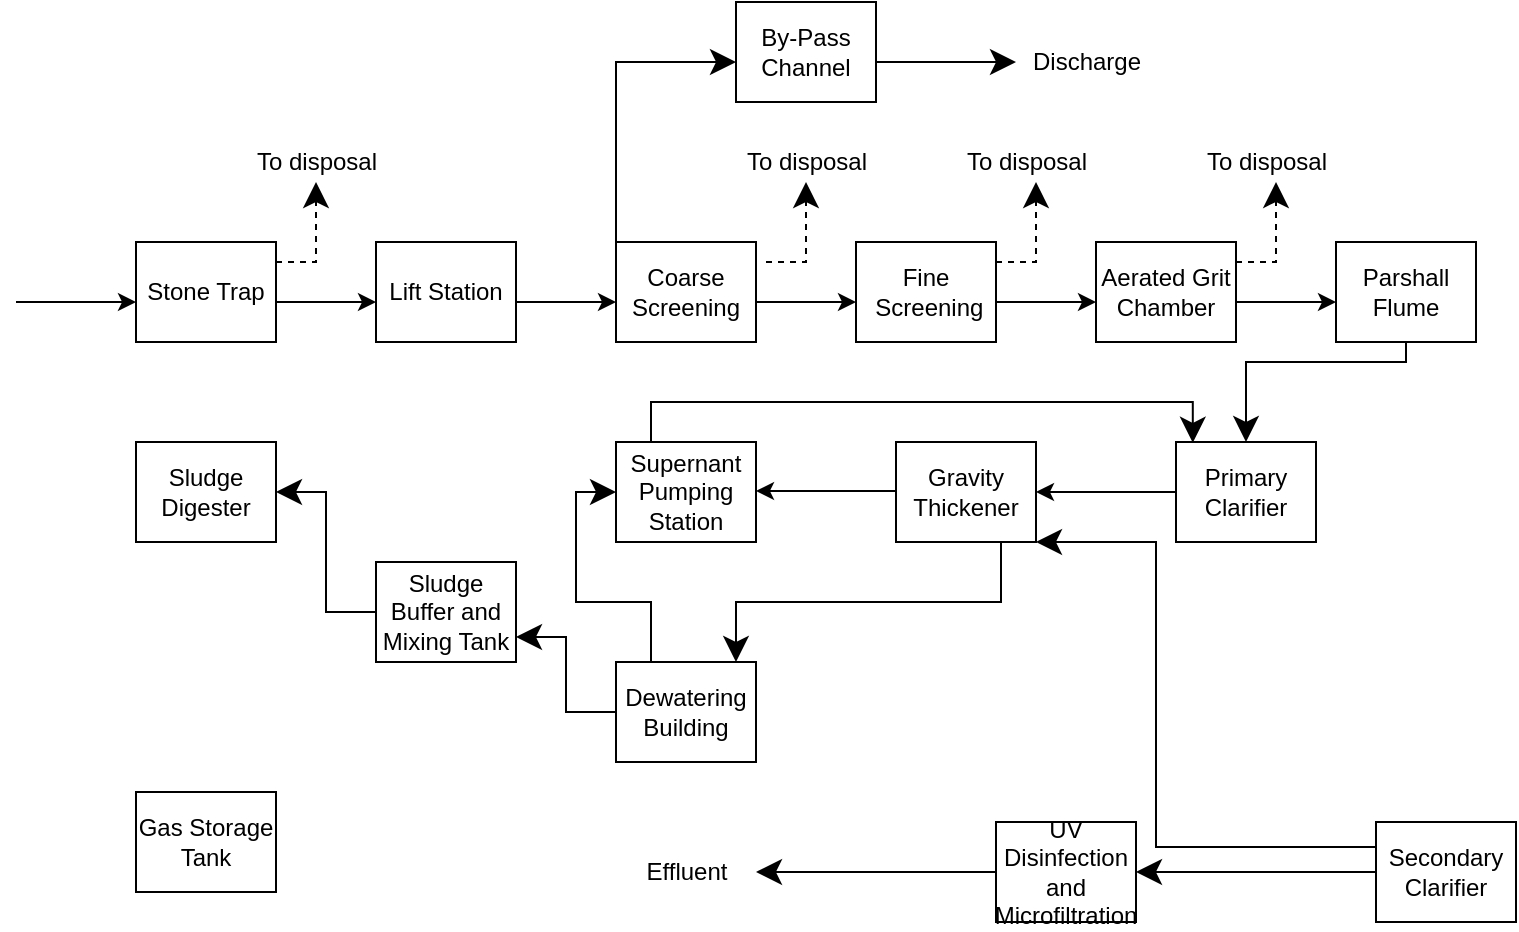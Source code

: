 <mxfile version="16.6.4" type="github">
  <diagram id="dFWF5zn0QugjdTZb5leU" name="Page-1">
    <mxGraphModel dx="997" dy="548" grid="1" gridSize="10" guides="1" tooltips="1" connect="1" arrows="1" fold="1" page="1" pageScale="1" pageWidth="850" pageHeight="1100" math="0" shadow="0">
      <root>
        <mxCell id="0" />
        <mxCell id="1" parent="0" />
        <mxCell id="zYvr2jX2mmX5dFNxnvae-1" value="" style="endArrow=classic;html=1;rounded=0;sketch=0;" edge="1" parent="1">
          <mxGeometry width="50" height="50" relative="1" as="geometry">
            <mxPoint x="40" y="180" as="sourcePoint" />
            <mxPoint x="100" y="180" as="targetPoint" />
            <Array as="points" />
          </mxGeometry>
        </mxCell>
        <mxCell id="zYvr2jX2mmX5dFNxnvae-2" value="Stone Trap&lt;br&gt;" style="rounded=0;whiteSpace=wrap;html=1;sketch=0;" vertex="1" parent="1">
          <mxGeometry x="100" y="150" width="70" height="50" as="geometry" />
        </mxCell>
        <mxCell id="zYvr2jX2mmX5dFNxnvae-3" value="" style="endArrow=classic;html=1;rounded=0;" edge="1" parent="1">
          <mxGeometry width="50" height="50" relative="1" as="geometry">
            <mxPoint x="190" y="180" as="sourcePoint" />
            <mxPoint x="220" y="180" as="targetPoint" />
            <Array as="points">
              <mxPoint x="170" y="180" />
            </Array>
          </mxGeometry>
        </mxCell>
        <mxCell id="zYvr2jX2mmX5dFNxnvae-4" value="Lift Station&lt;br&gt;" style="rounded=0;whiteSpace=wrap;html=1;" vertex="1" parent="1">
          <mxGeometry x="220" y="150" width="70" height="50" as="geometry" />
        </mxCell>
        <mxCell id="zYvr2jX2mmX5dFNxnvae-7" value="" style="endArrow=classic;html=1;rounded=0;sketch=0;endSize=10;targetPerimeterSpacing=4;strokeWidth=1;jumpStyle=sharp;jumpSize=16;dashed=1;" edge="1" parent="1">
          <mxGeometry width="50" height="50" relative="1" as="geometry">
            <mxPoint x="170" y="160" as="sourcePoint" />
            <mxPoint x="190" y="120" as="targetPoint" />
            <Array as="points">
              <mxPoint x="190" y="160" />
            </Array>
          </mxGeometry>
        </mxCell>
        <mxCell id="zYvr2jX2mmX5dFNxnvae-8" value="To disposal&lt;br&gt;" style="text;html=1;align=center;verticalAlign=middle;resizable=0;points=[];autosize=1;strokeColor=none;fillColor=none;" vertex="1" parent="1">
          <mxGeometry x="155" y="100" width="70" height="20" as="geometry" />
        </mxCell>
        <mxCell id="zYvr2jX2mmX5dFNxnvae-10" value="" style="endArrow=classic;html=1;rounded=0;" edge="1" parent="1">
          <mxGeometry width="50" height="50" relative="1" as="geometry">
            <mxPoint x="310" y="180" as="sourcePoint" />
            <mxPoint x="340" y="180" as="targetPoint" />
            <Array as="points">
              <mxPoint x="290" y="180" />
            </Array>
          </mxGeometry>
        </mxCell>
        <mxCell id="zYvr2jX2mmX5dFNxnvae-11" value="Coarse Screening&lt;br&gt;" style="rounded=0;whiteSpace=wrap;html=1;sketch=0;" vertex="1" parent="1">
          <mxGeometry x="340" y="150" width="70" height="50" as="geometry" />
        </mxCell>
        <mxCell id="zYvr2jX2mmX5dFNxnvae-12" value="" style="endArrow=classic;html=1;rounded=0;sketch=0;endSize=10;targetPerimeterSpacing=4;strokeWidth=1;jumpStyle=sharp;jumpSize=16;dashed=1;" edge="1" parent="1">
          <mxGeometry width="50" height="50" relative="1" as="geometry">
            <mxPoint x="415" y="160" as="sourcePoint" />
            <mxPoint x="435" y="120" as="targetPoint" />
            <Array as="points">
              <mxPoint x="435" y="160" />
            </Array>
          </mxGeometry>
        </mxCell>
        <mxCell id="zYvr2jX2mmX5dFNxnvae-13" value="To disposal&lt;br&gt;" style="text;html=1;align=center;verticalAlign=middle;resizable=0;points=[];autosize=1;strokeColor=none;fillColor=none;" vertex="1" parent="1">
          <mxGeometry x="400" y="100" width="70" height="20" as="geometry" />
        </mxCell>
        <mxCell id="zYvr2jX2mmX5dFNxnvae-14" value="" style="endArrow=classic;html=1;rounded=0;" edge="1" parent="1">
          <mxGeometry width="50" height="50" relative="1" as="geometry">
            <mxPoint x="430" y="180" as="sourcePoint" />
            <mxPoint x="460" y="180" as="targetPoint" />
            <Array as="points">
              <mxPoint x="410" y="180" />
            </Array>
          </mxGeometry>
        </mxCell>
        <mxCell id="zYvr2jX2mmX5dFNxnvae-15" value="Fine&lt;br&gt;&amp;nbsp;Screening" style="rounded=0;whiteSpace=wrap;html=1;sketch=0;" vertex="1" parent="1">
          <mxGeometry x="460" y="150" width="70" height="50" as="geometry" />
        </mxCell>
        <mxCell id="zYvr2jX2mmX5dFNxnvae-16" value="" style="endArrow=classic;html=1;rounded=0;sketch=0;endSize=10;targetPerimeterSpacing=4;strokeWidth=1;jumpStyle=sharp;jumpSize=16;dashed=1;" edge="1" parent="1">
          <mxGeometry width="50" height="50" relative="1" as="geometry">
            <mxPoint x="530" y="160" as="sourcePoint" />
            <mxPoint x="550" y="120" as="targetPoint" />
            <Array as="points">
              <mxPoint x="550" y="160" />
            </Array>
          </mxGeometry>
        </mxCell>
        <mxCell id="zYvr2jX2mmX5dFNxnvae-17" value="To disposal&lt;br&gt;" style="text;html=1;align=center;verticalAlign=middle;resizable=0;points=[];autosize=1;strokeColor=none;fillColor=none;" vertex="1" parent="1">
          <mxGeometry x="510" y="100" width="70" height="20" as="geometry" />
        </mxCell>
        <mxCell id="zYvr2jX2mmX5dFNxnvae-18" value="" style="endArrow=classic;html=1;rounded=0;sketch=0;endSize=10;targetPerimeterSpacing=4;strokeWidth=1;jumpStyle=sharp;jumpSize=16;" edge="1" parent="1">
          <mxGeometry width="50" height="50" relative="1" as="geometry">
            <mxPoint x="340" y="150" as="sourcePoint" />
            <mxPoint x="400" y="60" as="targetPoint" />
            <Array as="points">
              <mxPoint x="340" y="60" />
            </Array>
          </mxGeometry>
        </mxCell>
        <mxCell id="zYvr2jX2mmX5dFNxnvae-19" value="By-Pass Channel&lt;br&gt;" style="rounded=0;whiteSpace=wrap;html=1;" vertex="1" parent="1">
          <mxGeometry x="400" y="30" width="70" height="50" as="geometry" />
        </mxCell>
        <mxCell id="zYvr2jX2mmX5dFNxnvae-20" value="" style="endArrow=classic;html=1;rounded=0;sketch=0;endSize=10;targetPerimeterSpacing=4;strokeWidth=1;jumpStyle=sharp;jumpSize=16;" edge="1" parent="1">
          <mxGeometry width="50" height="50" relative="1" as="geometry">
            <mxPoint x="470" y="60" as="sourcePoint" />
            <mxPoint x="540" y="60" as="targetPoint" />
          </mxGeometry>
        </mxCell>
        <mxCell id="zYvr2jX2mmX5dFNxnvae-21" value="Discharge&lt;br&gt;" style="text;html=1;align=center;verticalAlign=middle;resizable=0;points=[];autosize=1;strokeColor=none;fillColor=none;" vertex="1" parent="1">
          <mxGeometry x="540" y="50" width="70" height="20" as="geometry" />
        </mxCell>
        <mxCell id="zYvr2jX2mmX5dFNxnvae-23" value="" style="endArrow=classic;html=1;rounded=0;" edge="1" parent="1">
          <mxGeometry width="50" height="50" relative="1" as="geometry">
            <mxPoint x="550" y="180" as="sourcePoint" />
            <mxPoint x="580" y="180" as="targetPoint" />
            <Array as="points">
              <mxPoint x="530" y="180" />
            </Array>
          </mxGeometry>
        </mxCell>
        <mxCell id="zYvr2jX2mmX5dFNxnvae-24" value="Aerated Grit Chamber&lt;br&gt;" style="rounded=0;whiteSpace=wrap;html=1;sketch=0;" vertex="1" parent="1">
          <mxGeometry x="580" y="150" width="70" height="50" as="geometry" />
        </mxCell>
        <mxCell id="zYvr2jX2mmX5dFNxnvae-25" value="" style="endArrow=classic;html=1;rounded=0;" edge="1" parent="1">
          <mxGeometry width="50" height="50" relative="1" as="geometry">
            <mxPoint x="670" y="180" as="sourcePoint" />
            <mxPoint x="700" y="180" as="targetPoint" />
            <Array as="points">
              <mxPoint x="650" y="180" />
            </Array>
          </mxGeometry>
        </mxCell>
        <mxCell id="zYvr2jX2mmX5dFNxnvae-38" style="edgeStyle=orthogonalEdgeStyle;rounded=0;sketch=0;jumpStyle=sharp;jumpSize=16;orthogonalLoop=1;jettySize=auto;html=1;entryX=0.5;entryY=0;entryDx=0;entryDy=0;endSize=10;targetPerimeterSpacing=4;strokeWidth=1;" edge="1" parent="1" source="zYvr2jX2mmX5dFNxnvae-26" target="zYvr2jX2mmX5dFNxnvae-29">
          <mxGeometry relative="1" as="geometry">
            <Array as="points">
              <mxPoint x="735" y="210" />
              <mxPoint x="655" y="210" />
            </Array>
          </mxGeometry>
        </mxCell>
        <mxCell id="zYvr2jX2mmX5dFNxnvae-26" value="Parshall Flume&lt;br&gt;" style="rounded=0;whiteSpace=wrap;html=1;sketch=0;" vertex="1" parent="1">
          <mxGeometry x="700" y="150" width="70" height="50" as="geometry" />
        </mxCell>
        <mxCell id="zYvr2jX2mmX5dFNxnvae-27" value="" style="endArrow=classic;html=1;rounded=0;sketch=0;endSize=10;targetPerimeterSpacing=4;strokeWidth=1;jumpStyle=sharp;jumpSize=16;dashed=1;" edge="1" parent="1">
          <mxGeometry width="50" height="50" relative="1" as="geometry">
            <mxPoint x="650" y="160" as="sourcePoint" />
            <mxPoint x="670" y="120" as="targetPoint" />
            <Array as="points">
              <mxPoint x="670" y="160" />
            </Array>
          </mxGeometry>
        </mxCell>
        <mxCell id="zYvr2jX2mmX5dFNxnvae-28" value="To disposal&lt;br&gt;" style="text;html=1;align=center;verticalAlign=middle;resizable=0;points=[];autosize=1;strokeColor=none;fillColor=none;" vertex="1" parent="1">
          <mxGeometry x="630" y="100" width="70" height="20" as="geometry" />
        </mxCell>
        <mxCell id="zYvr2jX2mmX5dFNxnvae-29" value="Primary Clarifier&lt;br&gt;" style="rounded=0;whiteSpace=wrap;html=1;sketch=0;" vertex="1" parent="1">
          <mxGeometry x="620" y="250" width="70" height="50" as="geometry" />
        </mxCell>
        <mxCell id="zYvr2jX2mmX5dFNxnvae-40" style="edgeStyle=orthogonalEdgeStyle;rounded=0;sketch=0;jumpStyle=sharp;jumpSize=16;orthogonalLoop=1;jettySize=auto;html=1;exitX=0.75;exitY=1;exitDx=0;exitDy=0;entryX=0.857;entryY=0;entryDx=0;entryDy=0;entryPerimeter=0;endSize=10;targetPerimeterSpacing=4;strokeWidth=1;" edge="1" parent="1" source="zYvr2jX2mmX5dFNxnvae-32" target="zYvr2jX2mmX5dFNxnvae-39">
          <mxGeometry relative="1" as="geometry" />
        </mxCell>
        <mxCell id="zYvr2jX2mmX5dFNxnvae-32" value="Gravity Thickener&lt;br&gt;" style="rounded=0;whiteSpace=wrap;html=1;sketch=0;" vertex="1" parent="1">
          <mxGeometry x="480" y="250" width="70" height="50" as="geometry" />
        </mxCell>
        <mxCell id="zYvr2jX2mmX5dFNxnvae-33" value="" style="endArrow=classic;html=1;rounded=0;entryX=1;entryY=0.5;entryDx=0;entryDy=0;exitX=0;exitY=0.5;exitDx=0;exitDy=0;" edge="1" parent="1" source="zYvr2jX2mmX5dFNxnvae-29" target="zYvr2jX2mmX5dFNxnvae-32">
          <mxGeometry width="50" height="50" relative="1" as="geometry">
            <mxPoint x="680" y="190" as="sourcePoint" />
            <mxPoint x="710" y="190" as="targetPoint" />
            <Array as="points" />
          </mxGeometry>
        </mxCell>
        <mxCell id="zYvr2jX2mmX5dFNxnvae-37" style="edgeStyle=orthogonalEdgeStyle;rounded=0;sketch=0;jumpStyle=sharp;jumpSize=16;orthogonalLoop=1;jettySize=auto;html=1;exitX=0.25;exitY=0;exitDx=0;exitDy=0;entryX=0.12;entryY=0.008;entryDx=0;entryDy=0;entryPerimeter=0;endSize=10;targetPerimeterSpacing=4;strokeWidth=1;" edge="1" parent="1" source="zYvr2jX2mmX5dFNxnvae-34" target="zYvr2jX2mmX5dFNxnvae-29">
          <mxGeometry relative="1" as="geometry" />
        </mxCell>
        <mxCell id="zYvr2jX2mmX5dFNxnvae-34" value="Supernant Pumping Station" style="rounded=0;whiteSpace=wrap;html=1;sketch=0;" vertex="1" parent="1">
          <mxGeometry x="340" y="250" width="70" height="50" as="geometry" />
        </mxCell>
        <mxCell id="zYvr2jX2mmX5dFNxnvae-35" value="" style="endArrow=classic;html=1;rounded=0;entryX=1;entryY=0.5;entryDx=0;entryDy=0;exitX=0;exitY=0.5;exitDx=0;exitDy=0;" edge="1" parent="1">
          <mxGeometry width="50" height="50" relative="1" as="geometry">
            <mxPoint x="480" y="274.5" as="sourcePoint" />
            <mxPoint x="410" y="274.5" as="targetPoint" />
            <Array as="points" />
          </mxGeometry>
        </mxCell>
        <mxCell id="zYvr2jX2mmX5dFNxnvae-41" style="edgeStyle=orthogonalEdgeStyle;rounded=0;sketch=0;jumpStyle=sharp;jumpSize=16;orthogonalLoop=1;jettySize=auto;html=1;exitX=0.25;exitY=0;exitDx=0;exitDy=0;entryX=0;entryY=0.5;entryDx=0;entryDy=0;endSize=10;targetPerimeterSpacing=4;strokeWidth=1;" edge="1" parent="1" source="zYvr2jX2mmX5dFNxnvae-39" target="zYvr2jX2mmX5dFNxnvae-34">
          <mxGeometry relative="1" as="geometry" />
        </mxCell>
        <mxCell id="zYvr2jX2mmX5dFNxnvae-43" style="edgeStyle=orthogonalEdgeStyle;rounded=0;sketch=0;jumpStyle=sharp;jumpSize=16;orthogonalLoop=1;jettySize=auto;html=1;exitX=0;exitY=0.5;exitDx=0;exitDy=0;entryX=1;entryY=0.75;entryDx=0;entryDy=0;endSize=10;targetPerimeterSpacing=4;strokeWidth=1;" edge="1" parent="1" source="zYvr2jX2mmX5dFNxnvae-39" target="zYvr2jX2mmX5dFNxnvae-42">
          <mxGeometry relative="1" as="geometry" />
        </mxCell>
        <mxCell id="zYvr2jX2mmX5dFNxnvae-39" value="Dewatering Building" style="rounded=0;whiteSpace=wrap;html=1;sketch=0;" vertex="1" parent="1">
          <mxGeometry x="340" y="360" width="70" height="50" as="geometry" />
        </mxCell>
        <mxCell id="zYvr2jX2mmX5dFNxnvae-46" style="edgeStyle=orthogonalEdgeStyle;rounded=0;sketch=0;jumpStyle=sharp;jumpSize=16;orthogonalLoop=1;jettySize=auto;html=1;entryX=1;entryY=0.5;entryDx=0;entryDy=0;endSize=10;targetPerimeterSpacing=4;strokeWidth=1;" edge="1" parent="1" source="zYvr2jX2mmX5dFNxnvae-42" target="zYvr2jX2mmX5dFNxnvae-44">
          <mxGeometry relative="1" as="geometry" />
        </mxCell>
        <mxCell id="zYvr2jX2mmX5dFNxnvae-42" value="Sludge Buffer and Mixing Tank" style="rounded=0;whiteSpace=wrap;html=1;sketch=0;" vertex="1" parent="1">
          <mxGeometry x="220" y="310" width="70" height="50" as="geometry" />
        </mxCell>
        <mxCell id="zYvr2jX2mmX5dFNxnvae-44" value="Sludge Digester" style="rounded=0;whiteSpace=wrap;html=1;sketch=0;" vertex="1" parent="1">
          <mxGeometry x="100" y="250" width="70" height="50" as="geometry" />
        </mxCell>
        <mxCell id="zYvr2jX2mmX5dFNxnvae-47" value="Gas Storage Tank" style="rounded=0;whiteSpace=wrap;html=1;sketch=0;" vertex="1" parent="1">
          <mxGeometry x="100" y="425" width="70" height="50" as="geometry" />
        </mxCell>
        <mxCell id="zYvr2jX2mmX5dFNxnvae-50" style="edgeStyle=orthogonalEdgeStyle;rounded=0;sketch=0;jumpStyle=sharp;jumpSize=16;orthogonalLoop=1;jettySize=auto;html=1;entryX=1;entryY=1;entryDx=0;entryDy=0;endSize=10;targetPerimeterSpacing=4;strokeWidth=1;exitX=0;exitY=0.25;exitDx=0;exitDy=0;" edge="1" parent="1" source="zYvr2jX2mmX5dFNxnvae-49" target="zYvr2jX2mmX5dFNxnvae-32">
          <mxGeometry relative="1" as="geometry">
            <Array as="points">
              <mxPoint x="610" y="453" />
              <mxPoint x="610" y="300" />
            </Array>
          </mxGeometry>
        </mxCell>
        <mxCell id="zYvr2jX2mmX5dFNxnvae-52" style="edgeStyle=orthogonalEdgeStyle;rounded=0;sketch=0;jumpStyle=sharp;jumpSize=16;orthogonalLoop=1;jettySize=auto;html=1;entryX=1;entryY=0.5;entryDx=0;entryDy=0;endSize=10;targetPerimeterSpacing=4;strokeWidth=1;" edge="1" parent="1" source="zYvr2jX2mmX5dFNxnvae-49" target="zYvr2jX2mmX5dFNxnvae-51">
          <mxGeometry relative="1" as="geometry" />
        </mxCell>
        <mxCell id="zYvr2jX2mmX5dFNxnvae-49" value="Secondary Clarifier" style="rounded=0;whiteSpace=wrap;html=1;sketch=0;" vertex="1" parent="1">
          <mxGeometry x="720" y="440" width="70" height="50" as="geometry" />
        </mxCell>
        <mxCell id="zYvr2jX2mmX5dFNxnvae-54" style="edgeStyle=orthogonalEdgeStyle;rounded=0;sketch=0;jumpStyle=sharp;jumpSize=16;orthogonalLoop=1;jettySize=auto;html=1;endSize=10;targetPerimeterSpacing=4;strokeWidth=1;" edge="1" parent="1" source="zYvr2jX2mmX5dFNxnvae-51">
          <mxGeometry relative="1" as="geometry">
            <mxPoint x="410" y="465" as="targetPoint" />
          </mxGeometry>
        </mxCell>
        <mxCell id="zYvr2jX2mmX5dFNxnvae-51" value="UV Disinfection and Microfiltration" style="rounded=0;whiteSpace=wrap;html=1;sketch=0;" vertex="1" parent="1">
          <mxGeometry x="530" y="440" width="70" height="50" as="geometry" />
        </mxCell>
        <mxCell id="zYvr2jX2mmX5dFNxnvae-55" value="Effluent" style="text;html=1;align=center;verticalAlign=middle;resizable=0;points=[];autosize=1;strokeColor=none;fillColor=none;" vertex="1" parent="1">
          <mxGeometry x="350" y="455" width="50" height="20" as="geometry" />
        </mxCell>
      </root>
    </mxGraphModel>
  </diagram>
</mxfile>
